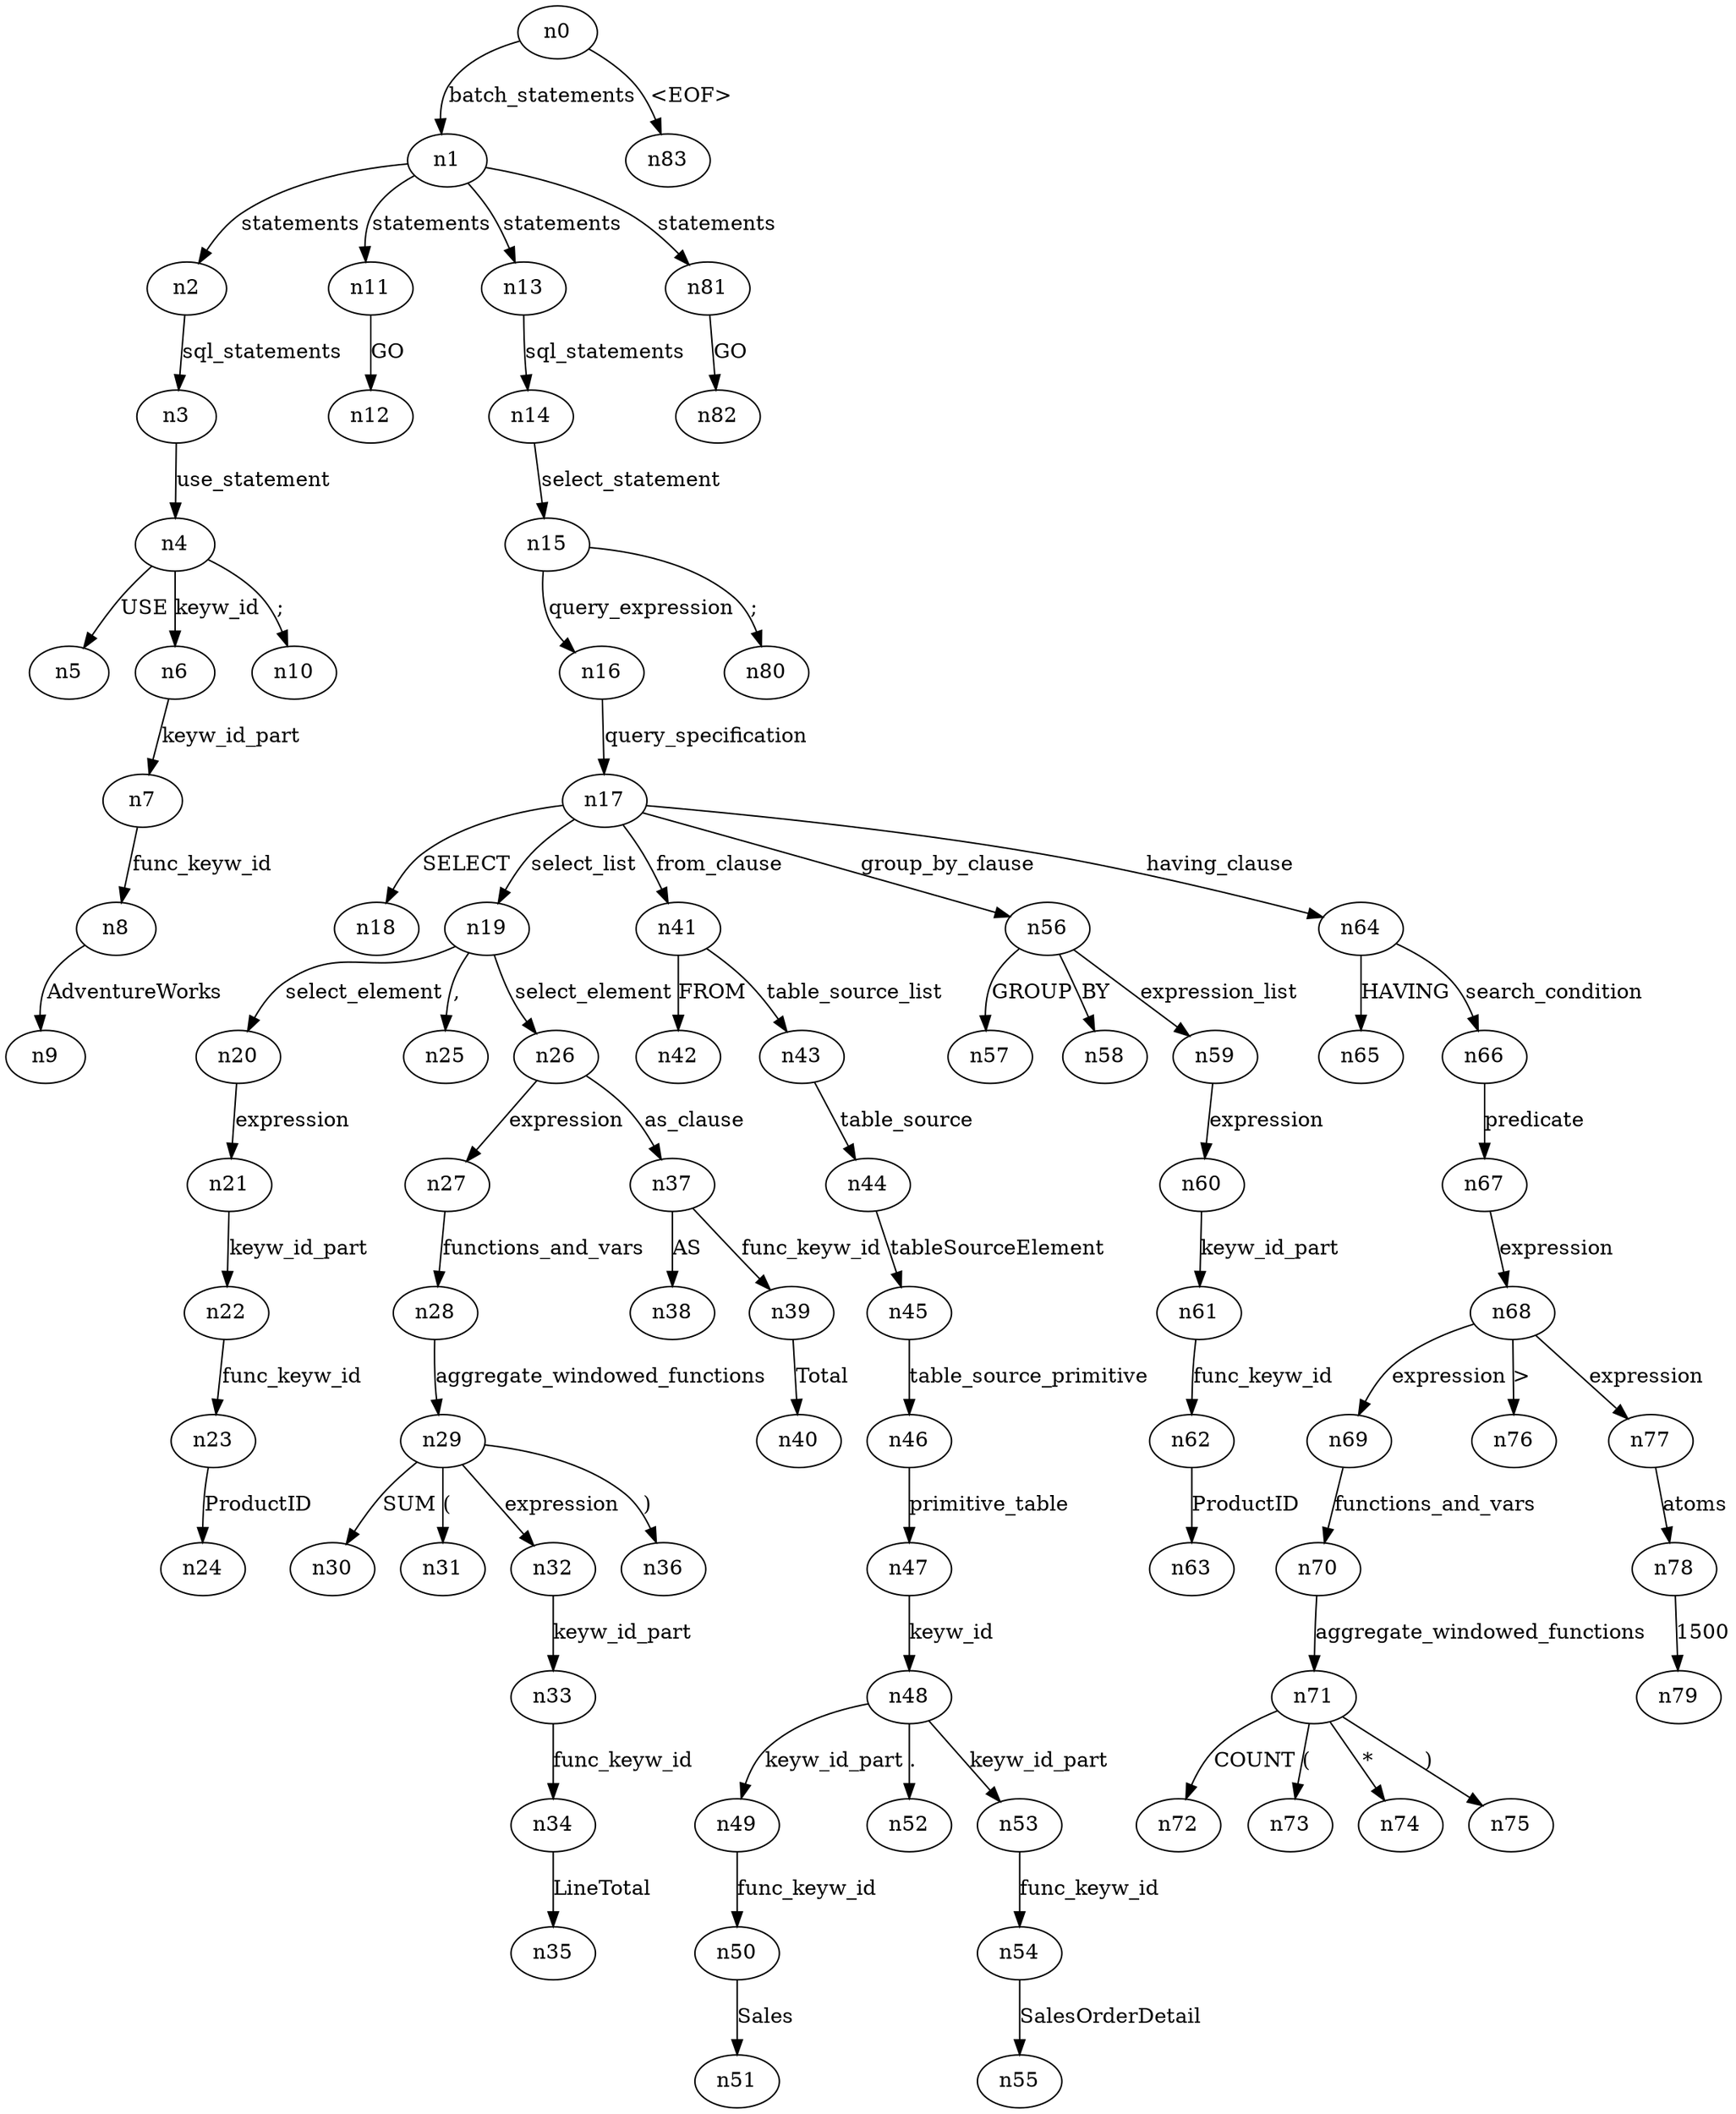 digraph ParseTree {
  n0 -> n1 [label="batch_statements"];
  n1 -> n2 [label="statements"];
  n2 -> n3 [label="sql_statements"];
  n3 -> n4 [label="use_statement"];
  n4 -> n5 [label="USE"];
  n4 -> n6 [label="keyw_id"];
  n6 -> n7 [label="keyw_id_part"];
  n7 -> n8 [label="func_keyw_id"];
  n8 -> n9 [label="AdventureWorks"];
  n4 -> n10 [label=";"];
  n1 -> n11 [label="statements"];
  n11 -> n12 [label="GO"];
  n1 -> n13 [label="statements"];
  n13 -> n14 [label="sql_statements"];
  n14 -> n15 [label="select_statement"];
  n15 -> n16 [label="query_expression"];
  n16 -> n17 [label="query_specification"];
  n17 -> n18 [label="SELECT"];
  n17 -> n19 [label="select_list"];
  n19 -> n20 [label="select_element"];
  n20 -> n21 [label="expression"];
  n21 -> n22 [label="keyw_id_part"];
  n22 -> n23 [label="func_keyw_id"];
  n23 -> n24 [label="ProductID"];
  n19 -> n25 [label=","];
  n19 -> n26 [label="select_element"];
  n26 -> n27 [label="expression"];
  n27 -> n28 [label="functions_and_vars"];
  n28 -> n29 [label="aggregate_windowed_functions"];
  n29 -> n30 [label="SUM"];
  n29 -> n31 [label="("];
  n29 -> n32 [label="expression"];
  n32 -> n33 [label="keyw_id_part"];
  n33 -> n34 [label="func_keyw_id"];
  n34 -> n35 [label="LineTotal"];
  n29 -> n36 [label=")"];
  n26 -> n37 [label="as_clause"];
  n37 -> n38 [label="AS"];
  n37 -> n39 [label="func_keyw_id"];
  n39 -> n40 [label="Total"];
  n17 -> n41 [label="from_clause"];
  n41 -> n42 [label="FROM"];
  n41 -> n43 [label="table_source_list"];
  n43 -> n44 [label="table_source"];
  n44 -> n45 [label="tableSourceElement"];
  n45 -> n46 [label="table_source_primitive"];
  n46 -> n47 [label="primitive_table"];
  n47 -> n48 [label="keyw_id"];
  n48 -> n49 [label="keyw_id_part"];
  n49 -> n50 [label="func_keyw_id"];
  n50 -> n51 [label="Sales"];
  n48 -> n52 [label="."];
  n48 -> n53 [label="keyw_id_part"];
  n53 -> n54 [label="func_keyw_id"];
  n54 -> n55 [label="SalesOrderDetail"];
  n17 -> n56 [label="group_by_clause"];
  n56 -> n57 [label="GROUP"];
  n56 -> n58 [label="BY"];
  n56 -> n59 [label="expression_list"];
  n59 -> n60 [label="expression"];
  n60 -> n61 [label="keyw_id_part"];
  n61 -> n62 [label="func_keyw_id"];
  n62 -> n63 [label="ProductID"];
  n17 -> n64 [label="having_clause"];
  n64 -> n65 [label="HAVING"];
  n64 -> n66 [label="search_condition"];
  n66 -> n67 [label="predicate"];
  n67 -> n68 [label="expression"];
  n68 -> n69 [label="expression"];
  n69 -> n70 [label="functions_and_vars"];
  n70 -> n71 [label="aggregate_windowed_functions"];
  n71 -> n72 [label="COUNT"];
  n71 -> n73 [label="("];
  n71 -> n74 [label="*"];
  n71 -> n75 [label=")"];
  n68 -> n76 [label=">"];
  n68 -> n77 [label="expression"];
  n77 -> n78 [label="atoms"];
  n78 -> n79 [label="1500"];
  n15 -> n80 [label=";"];
  n1 -> n81 [label="statements"];
  n81 -> n82 [label="GO"];
  n0 -> n83 [label="<EOF>"];
}